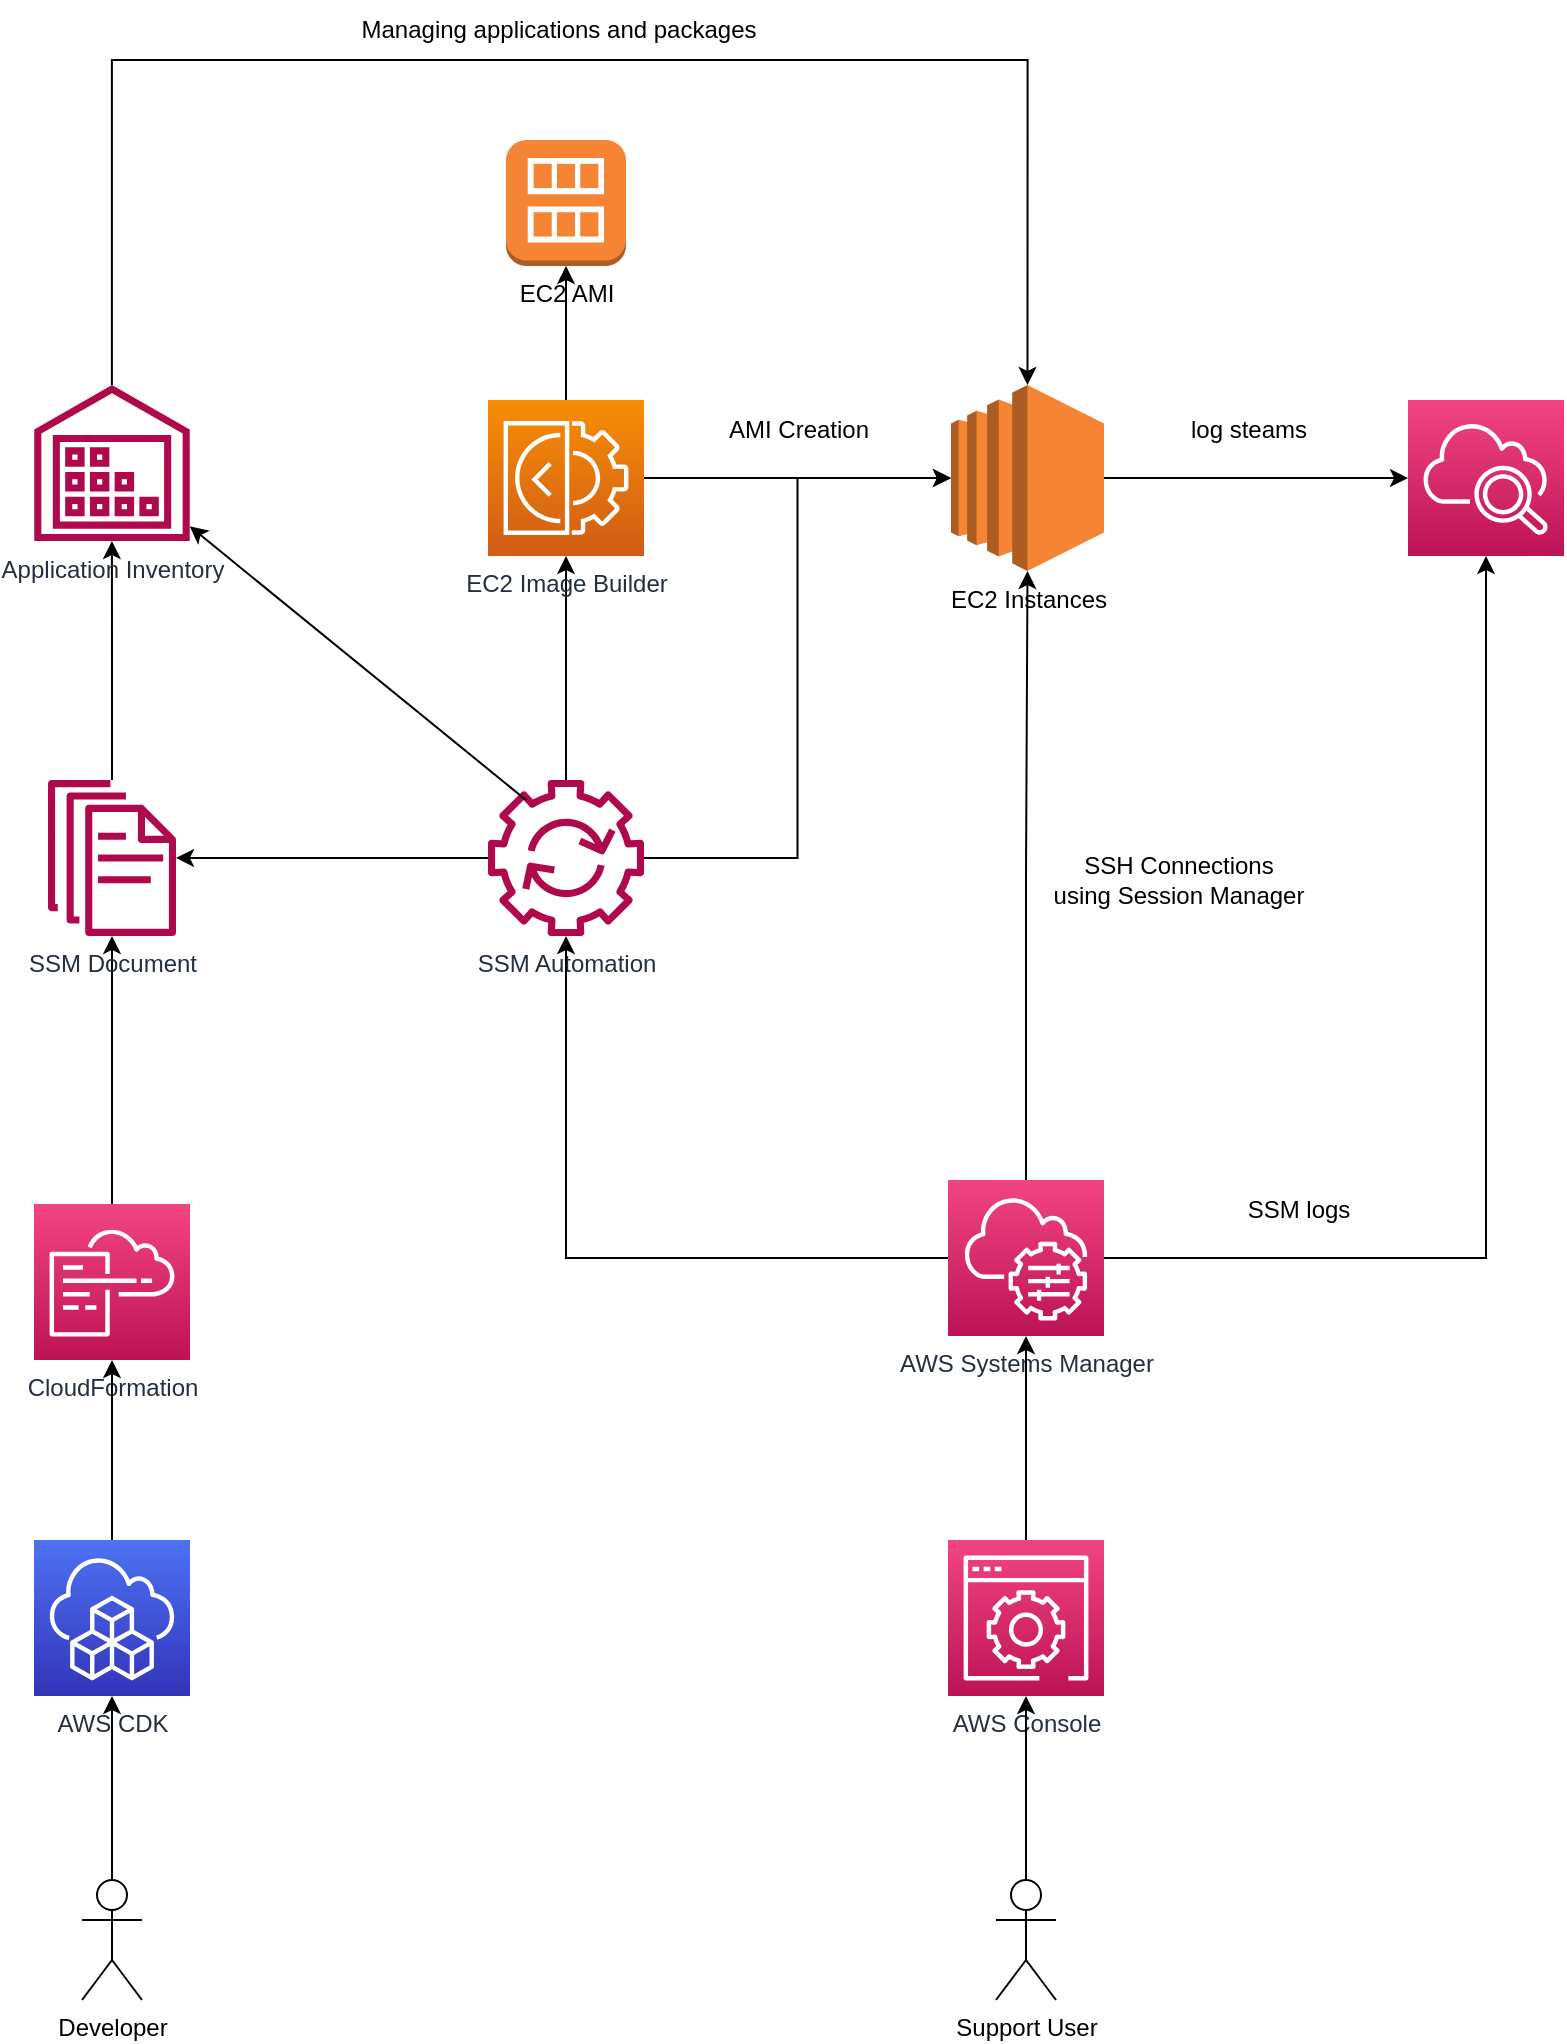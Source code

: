<mxfile version="21.0.2" type="github">
  <diagram name="Page-1" id="kNBvir49y5RvbMxRYtU8">
    <mxGraphModel dx="794" dy="1670" grid="1" gridSize="10" guides="1" tooltips="1" connect="1" arrows="1" fold="1" page="1" pageScale="1" pageWidth="1920" pageHeight="1200" math="0" shadow="0">
      <root>
        <mxCell id="0" />
        <mxCell id="1" parent="0" />
        <mxCell id="5zbs8pa0OJM7zK-rl6oV-23" style="edgeStyle=orthogonalEdgeStyle;rounded=0;orthogonalLoop=1;jettySize=auto;html=1;" edge="1" parent="1" source="5zbs8pa0OJM7zK-rl6oV-1" target="5zbs8pa0OJM7zK-rl6oV-3">
          <mxGeometry relative="1" as="geometry" />
        </mxCell>
        <mxCell id="5zbs8pa0OJM7zK-rl6oV-1" value="CloudFormation" style="sketch=0;points=[[0,0,0],[0.25,0,0],[0.5,0,0],[0.75,0,0],[1,0,0],[0,1,0],[0.25,1,0],[0.5,1,0],[0.75,1,0],[1,1,0],[0,0.25,0],[0,0.5,0],[0,0.75,0],[1,0.25,0],[1,0.5,0],[1,0.75,0]];points=[[0,0,0],[0.25,0,0],[0.5,0,0],[0.75,0,0],[1,0,0],[0,1,0],[0.25,1,0],[0.5,1,0],[0.75,1,0],[1,1,0],[0,0.25,0],[0,0.5,0],[0,0.75,0],[1,0.25,0],[1,0.5,0],[1,0.75,0]];outlineConnect=0;fontColor=#232F3E;gradientColor=#F34482;gradientDirection=north;fillColor=#BC1356;strokeColor=#ffffff;dashed=0;verticalLabelPosition=bottom;verticalAlign=top;align=center;html=1;fontSize=12;fontStyle=0;aspect=fixed;shape=mxgraph.aws4.resourceIcon;resIcon=mxgraph.aws4.cloudformation;" vertex="1" parent="1">
          <mxGeometry x="283" y="522" width="78" height="78" as="geometry" />
        </mxCell>
        <mxCell id="5zbs8pa0OJM7zK-rl6oV-29" style="edgeStyle=orthogonalEdgeStyle;rounded=0;orthogonalLoop=1;jettySize=auto;html=1;" edge="1" parent="1" source="5zbs8pa0OJM7zK-rl6oV-3" target="5zbs8pa0OJM7zK-rl6oV-7">
          <mxGeometry relative="1" as="geometry" />
        </mxCell>
        <mxCell id="5zbs8pa0OJM7zK-rl6oV-3" value="SSM Document" style="sketch=0;outlineConnect=0;fontColor=#232F3E;gradientColor=none;fillColor=#B0084D;strokeColor=none;dashed=0;verticalLabelPosition=bottom;verticalAlign=top;align=center;html=1;fontSize=12;fontStyle=0;aspect=fixed;pointerEvents=1;shape=mxgraph.aws4.documents;" vertex="1" parent="1">
          <mxGeometry x="290" y="310" width="64" height="78" as="geometry" />
        </mxCell>
        <mxCell id="5zbs8pa0OJM7zK-rl6oV-12" style="edgeStyle=orthogonalEdgeStyle;rounded=0;orthogonalLoop=1;jettySize=auto;html=1;" edge="1" parent="1" source="5zbs8pa0OJM7zK-rl6oV-4" target="5zbs8pa0OJM7zK-rl6oV-5">
          <mxGeometry relative="1" as="geometry" />
        </mxCell>
        <mxCell id="5zbs8pa0OJM7zK-rl6oV-15" style="edgeStyle=orthogonalEdgeStyle;rounded=0;orthogonalLoop=1;jettySize=auto;html=1;" edge="1" parent="1" source="5zbs8pa0OJM7zK-rl6oV-4" target="5zbs8pa0OJM7zK-rl6oV-3">
          <mxGeometry relative="1" as="geometry" />
        </mxCell>
        <mxCell id="5zbs8pa0OJM7zK-rl6oV-32" style="edgeStyle=orthogonalEdgeStyle;rounded=0;orthogonalLoop=1;jettySize=auto;html=1;entryX=0;entryY=0.5;entryDx=0;entryDy=0;entryPerimeter=0;" edge="1" parent="1" source="5zbs8pa0OJM7zK-rl6oV-4" target="5zbs8pa0OJM7zK-rl6oV-18">
          <mxGeometry relative="1" as="geometry">
            <mxPoint x="680" y="170" as="targetPoint" />
          </mxGeometry>
        </mxCell>
        <mxCell id="5zbs8pa0OJM7zK-rl6oV-4" value="SSM Automation" style="sketch=0;outlineConnect=0;fontColor=#232F3E;gradientColor=none;fillColor=#B0084D;strokeColor=none;dashed=0;verticalLabelPosition=bottom;verticalAlign=top;align=center;html=1;fontSize=12;fontStyle=0;aspect=fixed;pointerEvents=1;shape=mxgraph.aws4.automation;" vertex="1" parent="1">
          <mxGeometry x="510" y="310" width="78" height="78" as="geometry" />
        </mxCell>
        <mxCell id="5zbs8pa0OJM7zK-rl6oV-36" style="edgeStyle=orthogonalEdgeStyle;rounded=0;orthogonalLoop=1;jettySize=auto;html=1;" edge="1" parent="1" source="5zbs8pa0OJM7zK-rl6oV-5" target="5zbs8pa0OJM7zK-rl6oV-18">
          <mxGeometry relative="1" as="geometry" />
        </mxCell>
        <mxCell id="5zbs8pa0OJM7zK-rl6oV-52" style="edgeStyle=orthogonalEdgeStyle;rounded=0;orthogonalLoop=1;jettySize=auto;html=1;" edge="1" parent="1" source="5zbs8pa0OJM7zK-rl6oV-5" target="5zbs8pa0OJM7zK-rl6oV-45">
          <mxGeometry relative="1" as="geometry" />
        </mxCell>
        <mxCell id="5zbs8pa0OJM7zK-rl6oV-5" value="EC2 Image Builder" style="sketch=0;points=[[0,0,0],[0.25,0,0],[0.5,0,0],[0.75,0,0],[1,0,0],[0,1,0],[0.25,1,0],[0.5,1,0],[0.75,1,0],[1,1,0],[0,0.25,0],[0,0.5,0],[0,0.75,0],[1,0.25,0],[1,0.5,0],[1,0.75,0]];outlineConnect=0;fontColor=#232F3E;gradientColor=#F78E04;gradientDirection=north;fillColor=#D05C17;strokeColor=#ffffff;dashed=0;verticalLabelPosition=bottom;verticalAlign=top;align=center;html=1;fontSize=12;fontStyle=0;aspect=fixed;shape=mxgraph.aws4.resourceIcon;resIcon=mxgraph.aws4.ec2_image_builder;" vertex="1" parent="1">
          <mxGeometry x="510" y="120" width="78" height="78" as="geometry" />
        </mxCell>
        <mxCell id="5zbs8pa0OJM7zK-rl6oV-43" style="edgeStyle=orthogonalEdgeStyle;rounded=0;orthogonalLoop=1;jettySize=auto;html=1;entryX=0.5;entryY=0;entryDx=0;entryDy=0;entryPerimeter=0;" edge="1" parent="1" source="5zbs8pa0OJM7zK-rl6oV-7" target="5zbs8pa0OJM7zK-rl6oV-18">
          <mxGeometry relative="1" as="geometry">
            <Array as="points">
              <mxPoint x="322" y="-50" />
              <mxPoint x="780" y="-50" />
            </Array>
          </mxGeometry>
        </mxCell>
        <mxCell id="5zbs8pa0OJM7zK-rl6oV-7" value="Application Inventory" style="sketch=0;outlineConnect=0;fontColor=#232F3E;gradientColor=none;fillColor=#B0084D;strokeColor=none;dashed=0;verticalLabelPosition=bottom;verticalAlign=top;align=center;html=1;fontSize=12;fontStyle=0;aspect=fixed;pointerEvents=1;shape=mxgraph.aws4.inventory;" vertex="1" parent="1">
          <mxGeometry x="283" y="112.5" width="78" height="78" as="geometry" />
        </mxCell>
        <mxCell id="5zbs8pa0OJM7zK-rl6oV-10" style="edgeStyle=orthogonalEdgeStyle;rounded=0;orthogonalLoop=1;jettySize=auto;html=1;" edge="1" parent="1" source="5zbs8pa0OJM7zK-rl6oV-8" target="5zbs8pa0OJM7zK-rl6oV-4">
          <mxGeometry relative="1" as="geometry" />
        </mxCell>
        <mxCell id="5zbs8pa0OJM7zK-rl6oV-31" style="edgeStyle=orthogonalEdgeStyle;rounded=0;orthogonalLoop=1;jettySize=auto;html=1;entryX=0.5;entryY=1;entryDx=0;entryDy=0;entryPerimeter=0;" edge="1" parent="1" source="5zbs8pa0OJM7zK-rl6oV-8" target="5zbs8pa0OJM7zK-rl6oV-18">
          <mxGeometry relative="1" as="geometry" />
        </mxCell>
        <mxCell id="5zbs8pa0OJM7zK-rl6oV-40" style="edgeStyle=orthogonalEdgeStyle;rounded=0;orthogonalLoop=1;jettySize=auto;html=1;" edge="1" parent="1" source="5zbs8pa0OJM7zK-rl6oV-8" target="5zbs8pa0OJM7zK-rl6oV-38">
          <mxGeometry relative="1" as="geometry" />
        </mxCell>
        <mxCell id="5zbs8pa0OJM7zK-rl6oV-8" value="AWS Systems Manager" style="sketch=0;points=[[0,0,0],[0.25,0,0],[0.5,0,0],[0.75,0,0],[1,0,0],[0,1,0],[0.25,1,0],[0.5,1,0],[0.75,1,0],[1,1,0],[0,0.25,0],[0,0.5,0],[0,0.75,0],[1,0.25,0],[1,0.5,0],[1,0.75,0]];points=[[0,0,0],[0.25,0,0],[0.5,0,0],[0.75,0,0],[1,0,0],[0,1,0],[0.25,1,0],[0.5,1,0],[0.75,1,0],[1,1,0],[0,0.25,0],[0,0.5,0],[0,0.75,0],[1,0.25,0],[1,0.5,0],[1,0.75,0]];outlineConnect=0;fontColor=#232F3E;gradientColor=#F34482;gradientDirection=north;fillColor=#BC1356;strokeColor=#ffffff;dashed=0;verticalLabelPosition=bottom;verticalAlign=top;align=center;html=1;fontSize=12;fontStyle=0;aspect=fixed;shape=mxgraph.aws4.resourceIcon;resIcon=mxgraph.aws4.systems_manager;" vertex="1" parent="1">
          <mxGeometry x="740" y="510" width="78" height="78" as="geometry" />
        </mxCell>
        <mxCell id="5zbs8pa0OJM7zK-rl6oV-39" style="edgeStyle=orthogonalEdgeStyle;rounded=0;orthogonalLoop=1;jettySize=auto;html=1;entryX=0;entryY=0.5;entryDx=0;entryDy=0;entryPerimeter=0;" edge="1" parent="1" source="5zbs8pa0OJM7zK-rl6oV-18" target="5zbs8pa0OJM7zK-rl6oV-38">
          <mxGeometry relative="1" as="geometry" />
        </mxCell>
        <mxCell id="5zbs8pa0OJM7zK-rl6oV-18" value="EC2 Instances" style="outlineConnect=0;dashed=0;verticalLabelPosition=bottom;verticalAlign=top;align=center;html=1;shape=mxgraph.aws3.ec2;fillColor=#F58534;gradientColor=none;" vertex="1" parent="1">
          <mxGeometry x="741.5" y="112.5" width="76.5" height="93" as="geometry" />
        </mxCell>
        <mxCell id="5zbs8pa0OJM7zK-rl6oV-22" style="edgeStyle=orthogonalEdgeStyle;rounded=0;orthogonalLoop=1;jettySize=auto;html=1;" edge="1" parent="1" source="5zbs8pa0OJM7zK-rl6oV-19" target="5zbs8pa0OJM7zK-rl6oV-1">
          <mxGeometry relative="1" as="geometry" />
        </mxCell>
        <mxCell id="5zbs8pa0OJM7zK-rl6oV-19" value="AWS CDK" style="sketch=0;points=[[0,0,0],[0.25,0,0],[0.5,0,0],[0.75,0,0],[1,0,0],[0,1,0],[0.25,1,0],[0.5,1,0],[0.75,1,0],[1,1,0],[0,0.25,0],[0,0.5,0],[0,0.75,0],[1,0.25,0],[1,0.5,0],[1,0.75,0]];outlineConnect=0;fontColor=#232F3E;gradientColor=#4D72F3;gradientDirection=north;fillColor=#3334B9;strokeColor=#ffffff;dashed=0;verticalLabelPosition=bottom;verticalAlign=top;align=center;html=1;fontSize=12;fontStyle=0;aspect=fixed;shape=mxgraph.aws4.resourceIcon;resIcon=mxgraph.aws4.cloud_development_kit;" vertex="1" parent="1">
          <mxGeometry x="283" y="690" width="78" height="78" as="geometry" />
        </mxCell>
        <mxCell id="5zbs8pa0OJM7zK-rl6oV-21" style="edgeStyle=orthogonalEdgeStyle;rounded=0;orthogonalLoop=1;jettySize=auto;html=1;" edge="1" parent="1" source="5zbs8pa0OJM7zK-rl6oV-20" target="5zbs8pa0OJM7zK-rl6oV-19">
          <mxGeometry relative="1" as="geometry" />
        </mxCell>
        <mxCell id="5zbs8pa0OJM7zK-rl6oV-20" value="Developer" style="shape=umlActor;verticalLabelPosition=bottom;verticalAlign=top;html=1;outlineConnect=0;" vertex="1" parent="1">
          <mxGeometry x="307" y="860" width="30" height="60" as="geometry" />
        </mxCell>
        <mxCell id="5zbs8pa0OJM7zK-rl6oV-27" style="edgeStyle=orthogonalEdgeStyle;rounded=0;orthogonalLoop=1;jettySize=auto;html=1;entryX=0.5;entryY=1;entryDx=0;entryDy=0;entryPerimeter=0;" edge="1" parent="1" source="5zbs8pa0OJM7zK-rl6oV-24" target="5zbs8pa0OJM7zK-rl6oV-8">
          <mxGeometry relative="1" as="geometry" />
        </mxCell>
        <mxCell id="5zbs8pa0OJM7zK-rl6oV-24" value="AWS Console" style="sketch=0;points=[[0,0,0],[0.25,0,0],[0.5,0,0],[0.75,0,0],[1,0,0],[0,1,0],[0.25,1,0],[0.5,1,0],[0.75,1,0],[1,1,0],[0,0.25,0],[0,0.5,0],[0,0.75,0],[1,0.25,0],[1,0.5,0],[1,0.75,0]];points=[[0,0,0],[0.25,0,0],[0.5,0,0],[0.75,0,0],[1,0,0],[0,1,0],[0.25,1,0],[0.5,1,0],[0.75,1,0],[1,1,0],[0,0.25,0],[0,0.5,0],[0,0.75,0],[1,0.25,0],[1,0.5,0],[1,0.75,0]];outlineConnect=0;fontColor=#232F3E;gradientColor=#F34482;gradientDirection=north;fillColor=#BC1356;strokeColor=#ffffff;dashed=0;verticalLabelPosition=bottom;verticalAlign=top;align=center;html=1;fontSize=12;fontStyle=0;aspect=fixed;shape=mxgraph.aws4.resourceIcon;resIcon=mxgraph.aws4.management_console;" vertex="1" parent="1">
          <mxGeometry x="740" y="690" width="78" height="78" as="geometry" />
        </mxCell>
        <mxCell id="5zbs8pa0OJM7zK-rl6oV-30" style="edgeStyle=orthogonalEdgeStyle;rounded=0;orthogonalLoop=1;jettySize=auto;html=1;" edge="1" parent="1" source="5zbs8pa0OJM7zK-rl6oV-25" target="5zbs8pa0OJM7zK-rl6oV-24">
          <mxGeometry relative="1" as="geometry" />
        </mxCell>
        <mxCell id="5zbs8pa0OJM7zK-rl6oV-25" value="Support User" style="shape=umlActor;verticalLabelPosition=bottom;verticalAlign=top;html=1;outlineConnect=0;" vertex="1" parent="1">
          <mxGeometry x="764" y="860" width="30" height="60" as="geometry" />
        </mxCell>
        <mxCell id="5zbs8pa0OJM7zK-rl6oV-34" value="SSH Connections &lt;br&gt;using Session Manager" style="text;html=1;align=center;verticalAlign=middle;resizable=0;points=[];autosize=1;strokeColor=none;fillColor=none;" vertex="1" parent="1">
          <mxGeometry x="780" y="340" width="150" height="40" as="geometry" />
        </mxCell>
        <mxCell id="5zbs8pa0OJM7zK-rl6oV-37" value="AMI Creation" style="text;html=1;align=center;verticalAlign=middle;resizable=0;points=[];autosize=1;strokeColor=none;fillColor=none;" vertex="1" parent="1">
          <mxGeometry x="620" y="120" width="90" height="30" as="geometry" />
        </mxCell>
        <mxCell id="5zbs8pa0OJM7zK-rl6oV-38" value="" style="sketch=0;points=[[0,0,0],[0.25,0,0],[0.5,0,0],[0.75,0,0],[1,0,0],[0,1,0],[0.25,1,0],[0.5,1,0],[0.75,1,0],[1,1,0],[0,0.25,0],[0,0.5,0],[0,0.75,0],[1,0.25,0],[1,0.5,0],[1,0.75,0]];points=[[0,0,0],[0.25,0,0],[0.5,0,0],[0.75,0,0],[1,0,0],[0,1,0],[0.25,1,0],[0.5,1,0],[0.75,1,0],[1,1,0],[0,0.25,0],[0,0.5,0],[0,0.75,0],[1,0.25,0],[1,0.5,0],[1,0.75,0]];outlineConnect=0;fontColor=#232F3E;gradientColor=#F34482;gradientDirection=north;fillColor=#BC1356;strokeColor=#ffffff;dashed=0;verticalLabelPosition=bottom;verticalAlign=top;align=center;html=1;fontSize=12;fontStyle=0;aspect=fixed;shape=mxgraph.aws4.resourceIcon;resIcon=mxgraph.aws4.cloudwatch_2;" vertex="1" parent="1">
          <mxGeometry x="970" y="120" width="78" height="78" as="geometry" />
        </mxCell>
        <mxCell id="5zbs8pa0OJM7zK-rl6oV-41" value="log steams" style="text;html=1;align=center;verticalAlign=middle;resizable=0;points=[];autosize=1;strokeColor=none;fillColor=none;" vertex="1" parent="1">
          <mxGeometry x="850" y="120" width="80" height="30" as="geometry" />
        </mxCell>
        <mxCell id="5zbs8pa0OJM7zK-rl6oV-42" value="SSM logs" style="text;html=1;align=center;verticalAlign=middle;resizable=0;points=[];autosize=1;strokeColor=none;fillColor=none;" vertex="1" parent="1">
          <mxGeometry x="880" y="510" width="70" height="30" as="geometry" />
        </mxCell>
        <mxCell id="5zbs8pa0OJM7zK-rl6oV-44" value="Managing applications and packages" style="text;html=1;align=center;verticalAlign=middle;resizable=0;points=[];autosize=1;strokeColor=none;fillColor=none;" vertex="1" parent="1">
          <mxGeometry x="435" y="-80" width="220" height="30" as="geometry" />
        </mxCell>
        <mxCell id="5zbs8pa0OJM7zK-rl6oV-45" value="EC2 AMI" style="outlineConnect=0;dashed=0;verticalLabelPosition=bottom;verticalAlign=top;align=center;html=1;shape=mxgraph.aws3.ami;fillColor=#F58534;gradientColor=none;" vertex="1" parent="1">
          <mxGeometry x="519" y="-10" width="60" height="63" as="geometry" />
        </mxCell>
        <mxCell id="5zbs8pa0OJM7zK-rl6oV-47" value="" style="endArrow=classic;html=1;rounded=0;" edge="1" parent="1" target="5zbs8pa0OJM7zK-rl6oV-7">
          <mxGeometry width="50" height="50" relative="1" as="geometry">
            <mxPoint x="529" y="320" as="sourcePoint" />
            <mxPoint x="579" y="270" as="targetPoint" />
          </mxGeometry>
        </mxCell>
      </root>
    </mxGraphModel>
  </diagram>
</mxfile>
